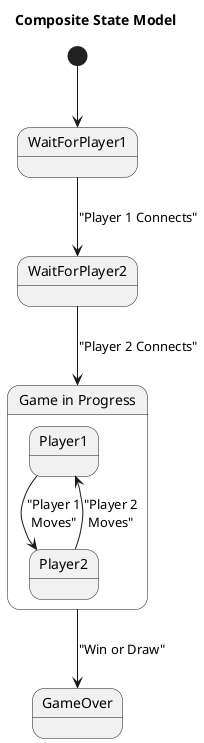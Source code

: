 @startuml

title Composite State Model
[*] --> WaitForPlayer1
WaitForPlayer1 --> WaitForPlayer2 : "Player 1 Connects"
WaitForPlayer2 --> GameInProgress : "Player 2 Connects"

state "Game in Progress" as GameInProgress {
  state Player1
  state Player2
  Player1 --> Player2: "Player 1\nMoves"
  Player2 --> Player1: "Player 2\nMoves"
}

GameInProgress --> GameOver : "Win or Draw"

@enduml

